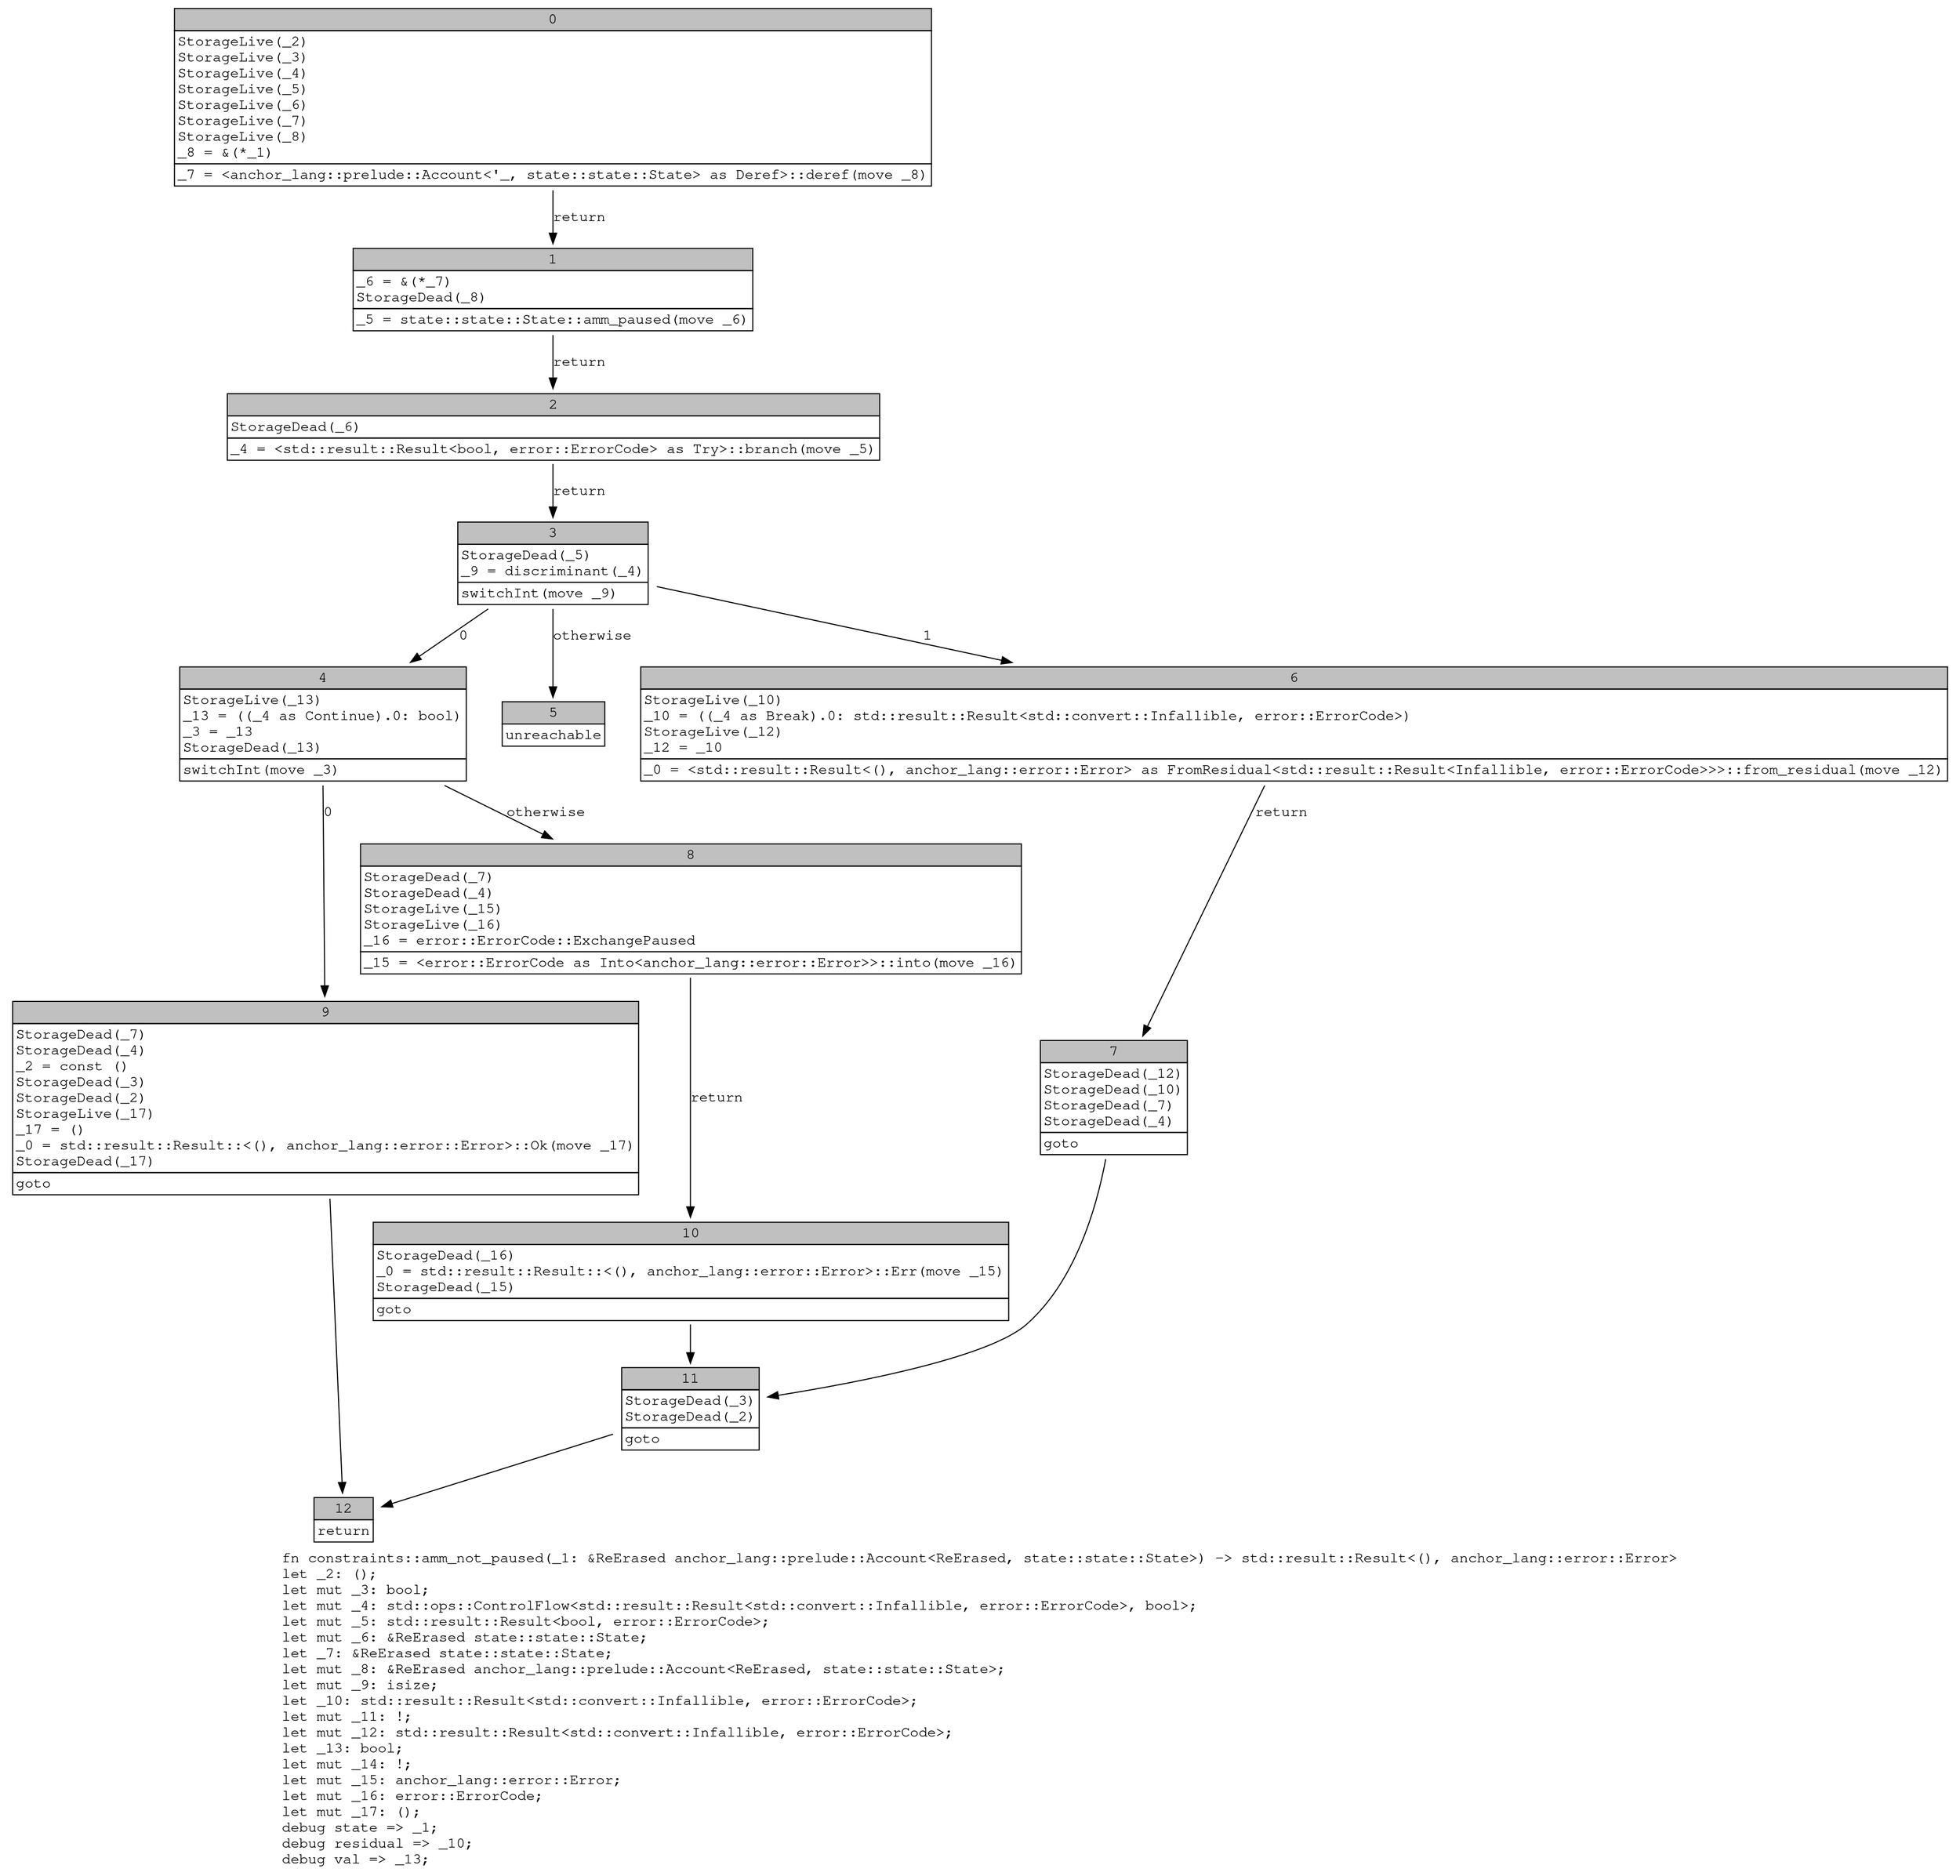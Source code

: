 digraph Mir_0_1163 {
    graph [fontname="Courier, monospace"];
    node [fontname="Courier, monospace"];
    edge [fontname="Courier, monospace"];
    label=<fn constraints::amm_not_paused(_1: &amp;ReErased anchor_lang::prelude::Account&lt;ReErased, state::state::State&gt;) -&gt; std::result::Result&lt;(), anchor_lang::error::Error&gt;<br align="left"/>let _2: ();<br align="left"/>let mut _3: bool;<br align="left"/>let mut _4: std::ops::ControlFlow&lt;std::result::Result&lt;std::convert::Infallible, error::ErrorCode&gt;, bool&gt;;<br align="left"/>let mut _5: std::result::Result&lt;bool, error::ErrorCode&gt;;<br align="left"/>let mut _6: &amp;ReErased state::state::State;<br align="left"/>let _7: &amp;ReErased state::state::State;<br align="left"/>let mut _8: &amp;ReErased anchor_lang::prelude::Account&lt;ReErased, state::state::State&gt;;<br align="left"/>let mut _9: isize;<br align="left"/>let _10: std::result::Result&lt;std::convert::Infallible, error::ErrorCode&gt;;<br align="left"/>let mut _11: !;<br align="left"/>let mut _12: std::result::Result&lt;std::convert::Infallible, error::ErrorCode&gt;;<br align="left"/>let _13: bool;<br align="left"/>let mut _14: !;<br align="left"/>let mut _15: anchor_lang::error::Error;<br align="left"/>let mut _16: error::ErrorCode;<br align="left"/>let mut _17: ();<br align="left"/>debug state =&gt; _1;<br align="left"/>debug residual =&gt; _10;<br align="left"/>debug val =&gt; _13;<br align="left"/>>;
    bb0__0_1163 [shape="none", label=<<table border="0" cellborder="1" cellspacing="0"><tr><td bgcolor="gray" align="center" colspan="1">0</td></tr><tr><td align="left" balign="left">StorageLive(_2)<br/>StorageLive(_3)<br/>StorageLive(_4)<br/>StorageLive(_5)<br/>StorageLive(_6)<br/>StorageLive(_7)<br/>StorageLive(_8)<br/>_8 = &amp;(*_1)<br/></td></tr><tr><td align="left">_7 = &lt;anchor_lang::prelude::Account&lt;'_, state::state::State&gt; as Deref&gt;::deref(move _8)</td></tr></table>>];
    bb1__0_1163 [shape="none", label=<<table border="0" cellborder="1" cellspacing="0"><tr><td bgcolor="gray" align="center" colspan="1">1</td></tr><tr><td align="left" balign="left">_6 = &amp;(*_7)<br/>StorageDead(_8)<br/></td></tr><tr><td align="left">_5 = state::state::State::amm_paused(move _6)</td></tr></table>>];
    bb2__0_1163 [shape="none", label=<<table border="0" cellborder="1" cellspacing="0"><tr><td bgcolor="gray" align="center" colspan="1">2</td></tr><tr><td align="left" balign="left">StorageDead(_6)<br/></td></tr><tr><td align="left">_4 = &lt;std::result::Result&lt;bool, error::ErrorCode&gt; as Try&gt;::branch(move _5)</td></tr></table>>];
    bb3__0_1163 [shape="none", label=<<table border="0" cellborder="1" cellspacing="0"><tr><td bgcolor="gray" align="center" colspan="1">3</td></tr><tr><td align="left" balign="left">StorageDead(_5)<br/>_9 = discriminant(_4)<br/></td></tr><tr><td align="left">switchInt(move _9)</td></tr></table>>];
    bb4__0_1163 [shape="none", label=<<table border="0" cellborder="1" cellspacing="0"><tr><td bgcolor="gray" align="center" colspan="1">4</td></tr><tr><td align="left" balign="left">StorageLive(_13)<br/>_13 = ((_4 as Continue).0: bool)<br/>_3 = _13<br/>StorageDead(_13)<br/></td></tr><tr><td align="left">switchInt(move _3)</td></tr></table>>];
    bb5__0_1163 [shape="none", label=<<table border="0" cellborder="1" cellspacing="0"><tr><td bgcolor="gray" align="center" colspan="1">5</td></tr><tr><td align="left">unreachable</td></tr></table>>];
    bb6__0_1163 [shape="none", label=<<table border="0" cellborder="1" cellspacing="0"><tr><td bgcolor="gray" align="center" colspan="1">6</td></tr><tr><td align="left" balign="left">StorageLive(_10)<br/>_10 = ((_4 as Break).0: std::result::Result&lt;std::convert::Infallible, error::ErrorCode&gt;)<br/>StorageLive(_12)<br/>_12 = _10<br/></td></tr><tr><td align="left">_0 = &lt;std::result::Result&lt;(), anchor_lang::error::Error&gt; as FromResidual&lt;std::result::Result&lt;Infallible, error::ErrorCode&gt;&gt;&gt;::from_residual(move _12)</td></tr></table>>];
    bb7__0_1163 [shape="none", label=<<table border="0" cellborder="1" cellspacing="0"><tr><td bgcolor="gray" align="center" colspan="1">7</td></tr><tr><td align="left" balign="left">StorageDead(_12)<br/>StorageDead(_10)<br/>StorageDead(_7)<br/>StorageDead(_4)<br/></td></tr><tr><td align="left">goto</td></tr></table>>];
    bb8__0_1163 [shape="none", label=<<table border="0" cellborder="1" cellspacing="0"><tr><td bgcolor="gray" align="center" colspan="1">8</td></tr><tr><td align="left" balign="left">StorageDead(_7)<br/>StorageDead(_4)<br/>StorageLive(_15)<br/>StorageLive(_16)<br/>_16 = error::ErrorCode::ExchangePaused<br/></td></tr><tr><td align="left">_15 = &lt;error::ErrorCode as Into&lt;anchor_lang::error::Error&gt;&gt;::into(move _16)</td></tr></table>>];
    bb9__0_1163 [shape="none", label=<<table border="0" cellborder="1" cellspacing="0"><tr><td bgcolor="gray" align="center" colspan="1">9</td></tr><tr><td align="left" balign="left">StorageDead(_7)<br/>StorageDead(_4)<br/>_2 = const ()<br/>StorageDead(_3)<br/>StorageDead(_2)<br/>StorageLive(_17)<br/>_17 = ()<br/>_0 = std::result::Result::&lt;(), anchor_lang::error::Error&gt;::Ok(move _17)<br/>StorageDead(_17)<br/></td></tr><tr><td align="left">goto</td></tr></table>>];
    bb10__0_1163 [shape="none", label=<<table border="0" cellborder="1" cellspacing="0"><tr><td bgcolor="gray" align="center" colspan="1">10</td></tr><tr><td align="left" balign="left">StorageDead(_16)<br/>_0 = std::result::Result::&lt;(), anchor_lang::error::Error&gt;::Err(move _15)<br/>StorageDead(_15)<br/></td></tr><tr><td align="left">goto</td></tr></table>>];
    bb11__0_1163 [shape="none", label=<<table border="0" cellborder="1" cellspacing="0"><tr><td bgcolor="gray" align="center" colspan="1">11</td></tr><tr><td align="left" balign="left">StorageDead(_3)<br/>StorageDead(_2)<br/></td></tr><tr><td align="left">goto</td></tr></table>>];
    bb12__0_1163 [shape="none", label=<<table border="0" cellborder="1" cellspacing="0"><tr><td bgcolor="gray" align="center" colspan="1">12</td></tr><tr><td align="left">return</td></tr></table>>];
    bb0__0_1163 -> bb1__0_1163 [label="return"];
    bb1__0_1163 -> bb2__0_1163 [label="return"];
    bb2__0_1163 -> bb3__0_1163 [label="return"];
    bb3__0_1163 -> bb4__0_1163 [label="0"];
    bb3__0_1163 -> bb6__0_1163 [label="1"];
    bb3__0_1163 -> bb5__0_1163 [label="otherwise"];
    bb4__0_1163 -> bb9__0_1163 [label="0"];
    bb4__0_1163 -> bb8__0_1163 [label="otherwise"];
    bb6__0_1163 -> bb7__0_1163 [label="return"];
    bb7__0_1163 -> bb11__0_1163 [label=""];
    bb8__0_1163 -> bb10__0_1163 [label="return"];
    bb9__0_1163 -> bb12__0_1163 [label=""];
    bb10__0_1163 -> bb11__0_1163 [label=""];
    bb11__0_1163 -> bb12__0_1163 [label=""];
}
